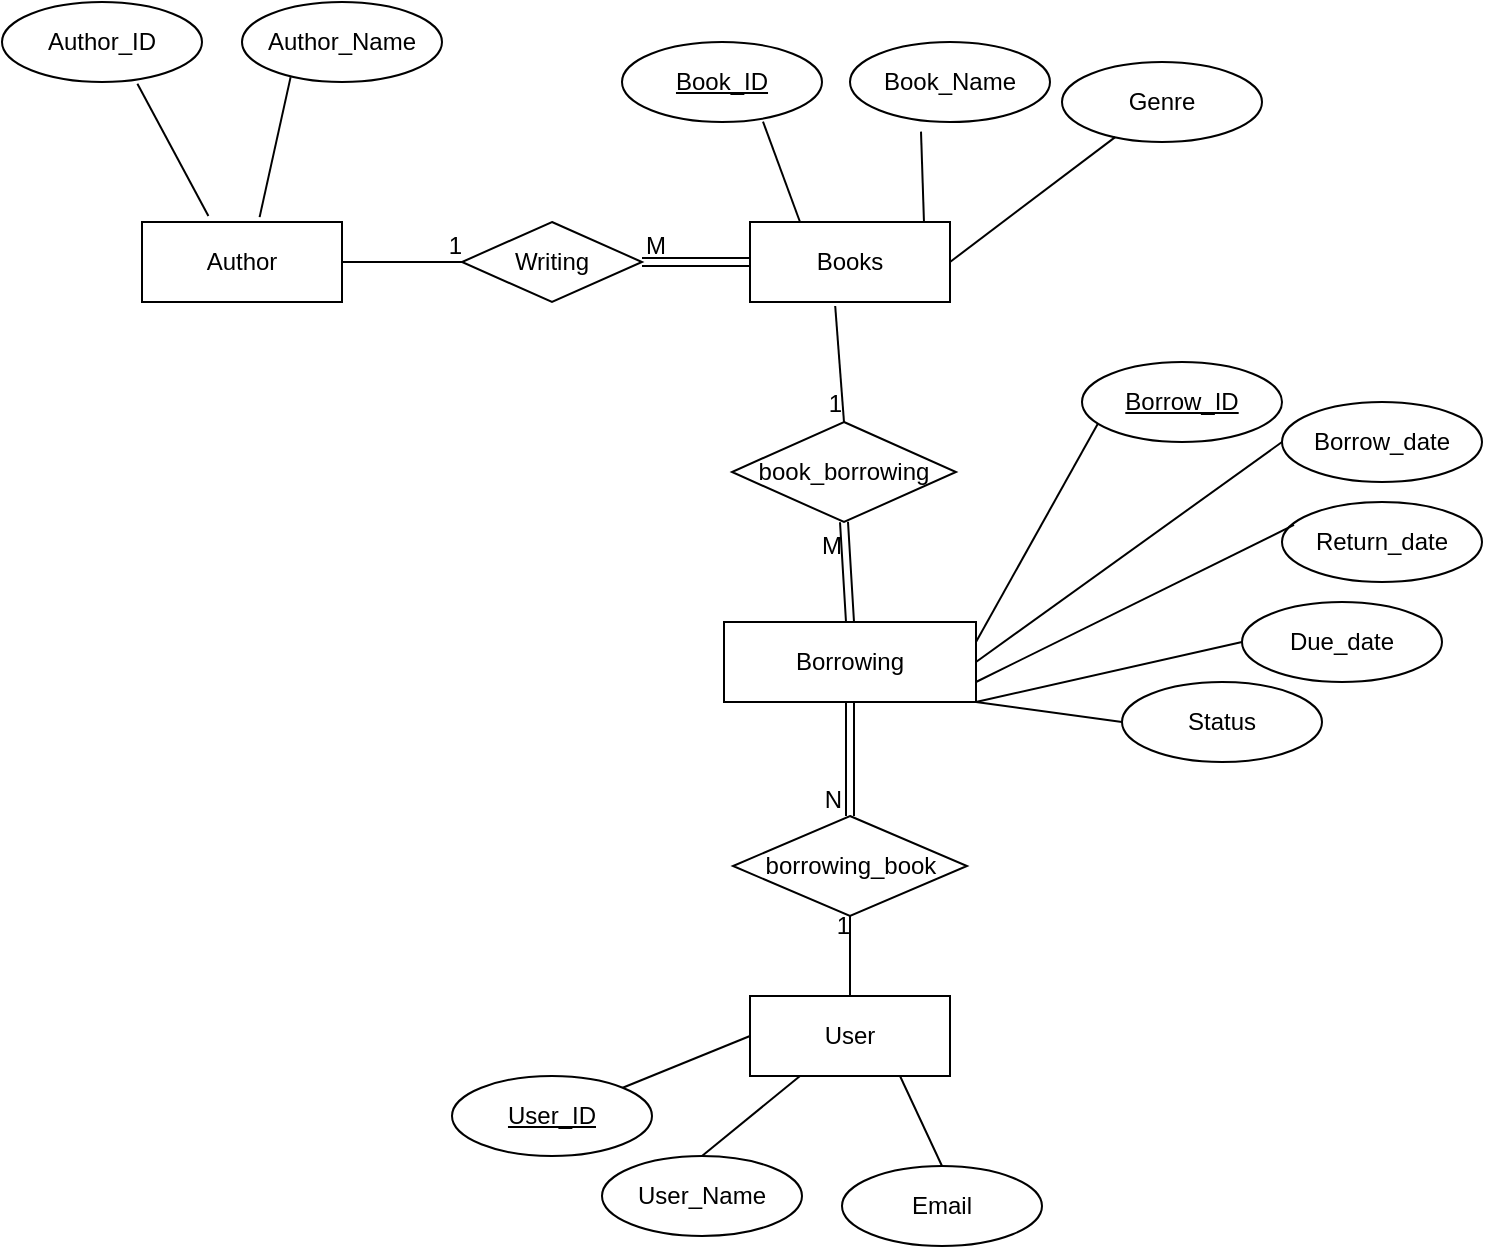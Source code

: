 <mxfile>
    <diagram id="dEcdTuOt2-VymieksPyM" name="Page-1">
        <mxGraphModel dx="1129" dy="507" grid="1" gridSize="10" guides="1" tooltips="1" connect="1" arrows="1" fold="1" page="1" pageScale="1" pageWidth="827" pageHeight="1169" math="0" shadow="0">
            <root>
                <mxCell id="0"/>
                <mxCell id="1" parent="0"/>
                <mxCell id="2" value="Books" style="whiteSpace=wrap;html=1;align=center;" parent="1" vertex="1">
                    <mxGeometry x="384" y="180" width="100" height="40" as="geometry"/>
                </mxCell>
                <mxCell id="3" value="Book_Name" style="ellipse;whiteSpace=wrap;html=1;align=center;" parent="1" vertex="1">
                    <mxGeometry x="434" y="90" width="100" height="40" as="geometry"/>
                </mxCell>
                <mxCell id="4" value="Book_ID" style="ellipse;whiteSpace=wrap;html=1;align=center;fontStyle=4;" parent="1" vertex="1">
                    <mxGeometry x="320" y="90" width="100" height="40" as="geometry"/>
                </mxCell>
                <mxCell id="11" value="" style="endArrow=none;html=1;rounded=0;entryX=0.705;entryY=0.995;entryDx=0;entryDy=0;entryPerimeter=0;exitX=0.25;exitY=0;exitDx=0;exitDy=0;" parent="1" source="2" target="4" edge="1">
                    <mxGeometry relative="1" as="geometry">
                        <mxPoint x="170" y="250" as="sourcePoint"/>
                        <mxPoint x="330" y="250" as="targetPoint"/>
                    </mxGeometry>
                </mxCell>
                <mxCell id="12" value="" style="endArrow=none;html=1;rounded=0;entryX=0.355;entryY=1.12;entryDx=0;entryDy=0;entryPerimeter=0;exitX=0.87;exitY=0.009;exitDx=0;exitDy=0;exitPerimeter=0;" parent="1" source="2" target="3" edge="1">
                    <mxGeometry relative="1" as="geometry">
                        <mxPoint x="470" y="250" as="sourcePoint"/>
                        <mxPoint x="630" y="250" as="targetPoint"/>
                    </mxGeometry>
                </mxCell>
                <mxCell id="13" value="Genre" style="ellipse;whiteSpace=wrap;html=1;align=center;" parent="1" vertex="1">
                    <mxGeometry x="540" y="100" width="100" height="40" as="geometry"/>
                </mxCell>
                <mxCell id="14" value="" style="endArrow=none;html=1;rounded=0;entryX=0.266;entryY=0.939;entryDx=0;entryDy=0;entryPerimeter=0;exitX=1;exitY=0.5;exitDx=0;exitDy=0;" parent="1" source="2" target="13" edge="1">
                    <mxGeometry relative="1" as="geometry">
                        <mxPoint x="420" y="280" as="sourcePoint"/>
                        <mxPoint x="580" y="280" as="targetPoint"/>
                    </mxGeometry>
                </mxCell>
                <mxCell id="15" value="Author" style="whiteSpace=wrap;html=1;align=center;" parent="1" vertex="1">
                    <mxGeometry x="80" y="180" width="100" height="40" as="geometry"/>
                </mxCell>
                <mxCell id="16" value="Author_ID" style="ellipse;whiteSpace=wrap;html=1;align=center;" parent="1" vertex="1">
                    <mxGeometry x="10" y="70" width="100" height="40" as="geometry"/>
                </mxCell>
                <mxCell id="17" value="Author_Name" style="ellipse;whiteSpace=wrap;html=1;align=center;" parent="1" vertex="1">
                    <mxGeometry x="130" y="70" width="100" height="40" as="geometry"/>
                </mxCell>
                <mxCell id="18" value="" style="endArrow=none;html=1;rounded=0;exitX=0.243;exitY=0.939;exitDx=0;exitDy=0;exitPerimeter=0;entryX=0.588;entryY=-0.061;entryDx=0;entryDy=0;entryPerimeter=0;" parent="1" source="17" target="15" edge="1">
                    <mxGeometry relative="1" as="geometry">
                        <mxPoint x="450" y="260" as="sourcePoint"/>
                        <mxPoint x="610" y="260" as="targetPoint"/>
                    </mxGeometry>
                </mxCell>
                <mxCell id="19" value="" style="endArrow=none;html=1;rounded=0;exitX=0.677;exitY=1.023;exitDx=0;exitDy=0;exitPerimeter=0;entryX=0.332;entryY=-0.075;entryDx=0;entryDy=0;entryPerimeter=0;" parent="1" source="16" target="15" edge="1">
                    <mxGeometry relative="1" as="geometry">
                        <mxPoint x="450" y="260" as="sourcePoint"/>
                        <mxPoint x="610" y="260" as="targetPoint"/>
                    </mxGeometry>
                </mxCell>
                <mxCell id="20" value="User" style="whiteSpace=wrap;html=1;align=center;" parent="1" vertex="1">
                    <mxGeometry x="384" y="567" width="100" height="40" as="geometry"/>
                </mxCell>
                <mxCell id="21" value="borrowing_book" style="shape=rhombus;perimeter=rhombusPerimeter;whiteSpace=wrap;html=1;align=center;" parent="1" vertex="1">
                    <mxGeometry x="375.5" y="477" width="117" height="50" as="geometry"/>
                </mxCell>
                <mxCell id="22" value="Borrowing" style="whiteSpace=wrap;html=1;align=center;" parent="1" vertex="1">
                    <mxGeometry x="371" y="380" width="126" height="40" as="geometry"/>
                </mxCell>
                <mxCell id="24" value="book_borrowing" style="shape=rhombus;perimeter=rhombusPerimeter;whiteSpace=wrap;html=1;align=center;" parent="1" vertex="1">
                    <mxGeometry x="375" y="280" width="112" height="50" as="geometry"/>
                </mxCell>
                <mxCell id="25" value="Writing" style="shape=rhombus;perimeter=rhombusPerimeter;whiteSpace=wrap;html=1;align=center;" parent="1" vertex="1">
                    <mxGeometry x="240" y="180" width="90" height="40" as="geometry"/>
                </mxCell>
                <mxCell id="32" value="" style="endArrow=none;html=1;rounded=0;entryX=0.082;entryY=0.759;entryDx=0;entryDy=0;entryPerimeter=0;exitX=1;exitY=0.25;exitDx=0;exitDy=0;" parent="1" source="22" target="35" edge="1">
                    <mxGeometry relative="1" as="geometry">
                        <mxPoint x="330" y="350" as="sourcePoint"/>
                        <mxPoint x="540" y="300" as="targetPoint"/>
                    </mxGeometry>
                </mxCell>
                <mxCell id="33" value="Borrow_date" style="ellipse;whiteSpace=wrap;html=1;align=center;" parent="1" vertex="1">
                    <mxGeometry x="650" y="270" width="100" height="40" as="geometry"/>
                </mxCell>
                <mxCell id="34" value="" style="endArrow=none;html=1;rounded=0;entryX=0;entryY=0.5;entryDx=0;entryDy=0;exitX=1;exitY=0.5;exitDx=0;exitDy=0;" parent="1" source="22" target="33" edge="1">
                    <mxGeometry relative="1" as="geometry">
                        <mxPoint x="330" y="350" as="sourcePoint"/>
                        <mxPoint x="490" y="350" as="targetPoint"/>
                    </mxGeometry>
                </mxCell>
                <mxCell id="35" value="Borrow_ID" style="ellipse;whiteSpace=wrap;html=1;align=center;fontStyle=4;" parent="1" vertex="1">
                    <mxGeometry x="550" y="250" width="100" height="40" as="geometry"/>
                </mxCell>
                <mxCell id="36" value="Return_date" style="ellipse;whiteSpace=wrap;html=1;align=center;" parent="1" vertex="1">
                    <mxGeometry x="650" y="320" width="100" height="40" as="geometry"/>
                </mxCell>
                <mxCell id="37" value="" style="endArrow=none;html=1;rounded=0;entryX=0.06;entryY=0.287;entryDx=0;entryDy=0;entryPerimeter=0;exitX=1;exitY=0.75;exitDx=0;exitDy=0;" parent="1" source="22" target="36" edge="1">
                    <mxGeometry relative="1" as="geometry">
                        <mxPoint x="330" y="350" as="sourcePoint"/>
                        <mxPoint x="490" y="350" as="targetPoint"/>
                    </mxGeometry>
                </mxCell>
                <mxCell id="38" value="Due_date" style="ellipse;whiteSpace=wrap;html=1;align=center;" parent="1" vertex="1">
                    <mxGeometry x="630" y="370" width="100" height="40" as="geometry"/>
                </mxCell>
                <mxCell id="39" value="" style="endArrow=none;html=1;rounded=0;entryX=0;entryY=0.5;entryDx=0;entryDy=0;exitX=1;exitY=1;exitDx=0;exitDy=0;" parent="1" source="22" target="38" edge="1">
                    <mxGeometry relative="1" as="geometry">
                        <mxPoint x="330" y="350" as="sourcePoint"/>
                        <mxPoint x="490" y="350" as="targetPoint"/>
                    </mxGeometry>
                </mxCell>
                <mxCell id="40" value="User_ID" style="ellipse;whiteSpace=wrap;html=1;align=center;fontStyle=4;" parent="1" vertex="1">
                    <mxGeometry x="235" y="607" width="100" height="40" as="geometry"/>
                </mxCell>
                <mxCell id="41" value="" style="endArrow=none;html=1;rounded=0;exitX=1;exitY=0;exitDx=0;exitDy=0;entryX=0;entryY=0.5;entryDx=0;entryDy=0;" parent="1" source="40" target="20" edge="1">
                    <mxGeometry relative="1" as="geometry">
                        <mxPoint x="330" y="497" as="sourcePoint"/>
                        <mxPoint x="490" y="497" as="targetPoint"/>
                    </mxGeometry>
                </mxCell>
                <mxCell id="42" value="User_Name" style="ellipse;whiteSpace=wrap;html=1;align=center;" parent="1" vertex="1">
                    <mxGeometry x="310" y="647" width="100" height="40" as="geometry"/>
                </mxCell>
                <mxCell id="43" value="" style="endArrow=none;html=1;rounded=0;exitX=0.5;exitY=0;exitDx=0;exitDy=0;entryX=0.25;entryY=1;entryDx=0;entryDy=0;" parent="1" source="42" target="20" edge="1">
                    <mxGeometry relative="1" as="geometry">
                        <mxPoint x="330" y="497" as="sourcePoint"/>
                        <mxPoint x="490" y="497" as="targetPoint"/>
                    </mxGeometry>
                </mxCell>
                <mxCell id="44" value="Email" style="ellipse;whiteSpace=wrap;html=1;align=center;" parent="1" vertex="1">
                    <mxGeometry x="430" y="652" width="100" height="40" as="geometry"/>
                </mxCell>
                <mxCell id="45" value="" style="endArrow=none;html=1;rounded=0;exitX=0.5;exitY=0;exitDx=0;exitDy=0;entryX=0.75;entryY=1;entryDx=0;entryDy=0;" parent="1" source="44" target="20" edge="1">
                    <mxGeometry relative="1" as="geometry">
                        <mxPoint x="540" y="606" as="sourcePoint"/>
                        <mxPoint x="700" y="606" as="targetPoint"/>
                    </mxGeometry>
                </mxCell>
                <mxCell id="47" value="Status" style="ellipse;whiteSpace=wrap;html=1;align=center;" parent="1" vertex="1">
                    <mxGeometry x="570" y="410" width="100" height="40" as="geometry"/>
                </mxCell>
                <mxCell id="48" value="" style="endArrow=none;html=1;rounded=0;entryX=0;entryY=0.5;entryDx=0;entryDy=0;exitX=1;exitY=1;exitDx=0;exitDy=0;" parent="1" source="22" target="47" edge="1">
                    <mxGeometry relative="1" as="geometry">
                        <mxPoint x="480" y="380" as="sourcePoint"/>
                        <mxPoint x="480" y="350" as="targetPoint"/>
                    </mxGeometry>
                </mxCell>
                <mxCell id="49" value="" style="shape=link;html=1;rounded=0;entryX=0;entryY=0.5;entryDx=0;entryDy=0;exitX=1;exitY=0.5;exitDx=0;exitDy=0;" parent="1" source="25" target="2" edge="1">
                    <mxGeometry relative="1" as="geometry">
                        <mxPoint x="110" y="300" as="sourcePoint"/>
                        <mxPoint x="270" y="300" as="targetPoint"/>
                    </mxGeometry>
                </mxCell>
                <mxCell id="50" value="M" style="resizable=0;html=1;align=left;verticalAlign=bottom;" parent="49" connectable="0" vertex="1">
                    <mxGeometry x="-1" relative="1" as="geometry"/>
                </mxCell>
                <mxCell id="52" value="" style="endArrow=none;html=1;rounded=0;entryX=0;entryY=0.5;entryDx=0;entryDy=0;exitX=1;exitY=0.5;exitDx=0;exitDy=0;" parent="1" source="15" target="25" edge="1">
                    <mxGeometry relative="1" as="geometry">
                        <mxPoint x="75" y="280" as="sourcePoint"/>
                        <mxPoint x="235" y="280" as="targetPoint"/>
                    </mxGeometry>
                </mxCell>
                <mxCell id="53" value="1" style="resizable=0;html=1;align=right;verticalAlign=bottom;" parent="52" connectable="0" vertex="1">
                    <mxGeometry x="1" relative="1" as="geometry"/>
                </mxCell>
                <mxCell id="56" value="" style="endArrow=none;html=1;rounded=0;entryX=0.5;entryY=1;entryDx=0;entryDy=0;exitX=0.5;exitY=0;exitDx=0;exitDy=0;" parent="1" source="20" target="21" edge="1">
                    <mxGeometry relative="1" as="geometry">
                        <mxPoint x="320" y="430" as="sourcePoint"/>
                        <mxPoint x="480" y="430" as="targetPoint"/>
                    </mxGeometry>
                </mxCell>
                <mxCell id="57" value="1" style="resizable=0;html=1;align=right;verticalAlign=bottom;" parent="56" connectable="0" vertex="1">
                    <mxGeometry x="1" relative="1" as="geometry">
                        <mxPoint y="13" as="offset"/>
                    </mxGeometry>
                </mxCell>
                <mxCell id="58" value="" style="shape=link;html=1;rounded=0;entryX=0.5;entryY=0;entryDx=0;entryDy=0;exitX=0.5;exitY=1;exitDx=0;exitDy=0;" parent="1" source="22" target="21" edge="1">
                    <mxGeometry relative="1" as="geometry">
                        <mxPoint x="320" y="260" as="sourcePoint"/>
                        <mxPoint x="480" y="260" as="targetPoint"/>
                    </mxGeometry>
                </mxCell>
                <mxCell id="59" value="N" style="resizable=0;html=1;align=right;verticalAlign=bottom;" parent="58" connectable="0" vertex="1">
                    <mxGeometry x="1" relative="1" as="geometry">
                        <mxPoint x="-4" as="offset"/>
                    </mxGeometry>
                </mxCell>
                <mxCell id="66" value="" style="endArrow=none;html=1;rounded=0;entryX=0.5;entryY=0;entryDx=0;entryDy=0;exitX=0.426;exitY=1.05;exitDx=0;exitDy=0;exitPerimeter=0;" parent="1" source="2" target="24" edge="1">
                    <mxGeometry relative="1" as="geometry">
                        <mxPoint x="205" y="330" as="sourcePoint"/>
                        <mxPoint x="365" y="330" as="targetPoint"/>
                    </mxGeometry>
                </mxCell>
                <mxCell id="67" value="1" style="resizable=0;html=1;align=right;verticalAlign=bottom;" parent="66" connectable="0" vertex="1">
                    <mxGeometry x="1" relative="1" as="geometry"/>
                </mxCell>
                <mxCell id="70" value="" style="shape=link;html=1;rounded=0;entryX=0.5;entryY=1;entryDx=0;entryDy=0;exitX=0.5;exitY=0;exitDx=0;exitDy=0;" parent="1" source="22" target="24" edge="1">
                    <mxGeometry relative="1" as="geometry">
                        <mxPoint x="230" y="350" as="sourcePoint"/>
                        <mxPoint x="390" y="350" as="targetPoint"/>
                    </mxGeometry>
                </mxCell>
                <mxCell id="71" value="M" style="resizable=0;html=1;align=right;verticalAlign=bottom;" parent="70" connectable="0" vertex="1">
                    <mxGeometry x="1" relative="1" as="geometry">
                        <mxPoint x="-1" y="20" as="offset"/>
                    </mxGeometry>
                </mxCell>
            </root>
        </mxGraphModel>
    </diagram>
</mxfile>